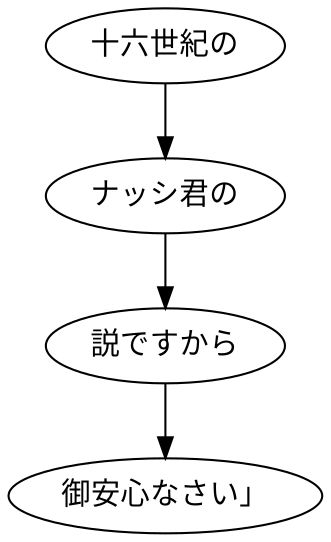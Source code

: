 digraph graph8930 {
	node0 [label="十六世紀の"];
	node1 [label="ナッシ君の"];
	node2 [label="説ですから"];
	node3 [label="御安心なさい」"];
	node0 -> node1;
	node1 -> node2;
	node2 -> node3;
}
